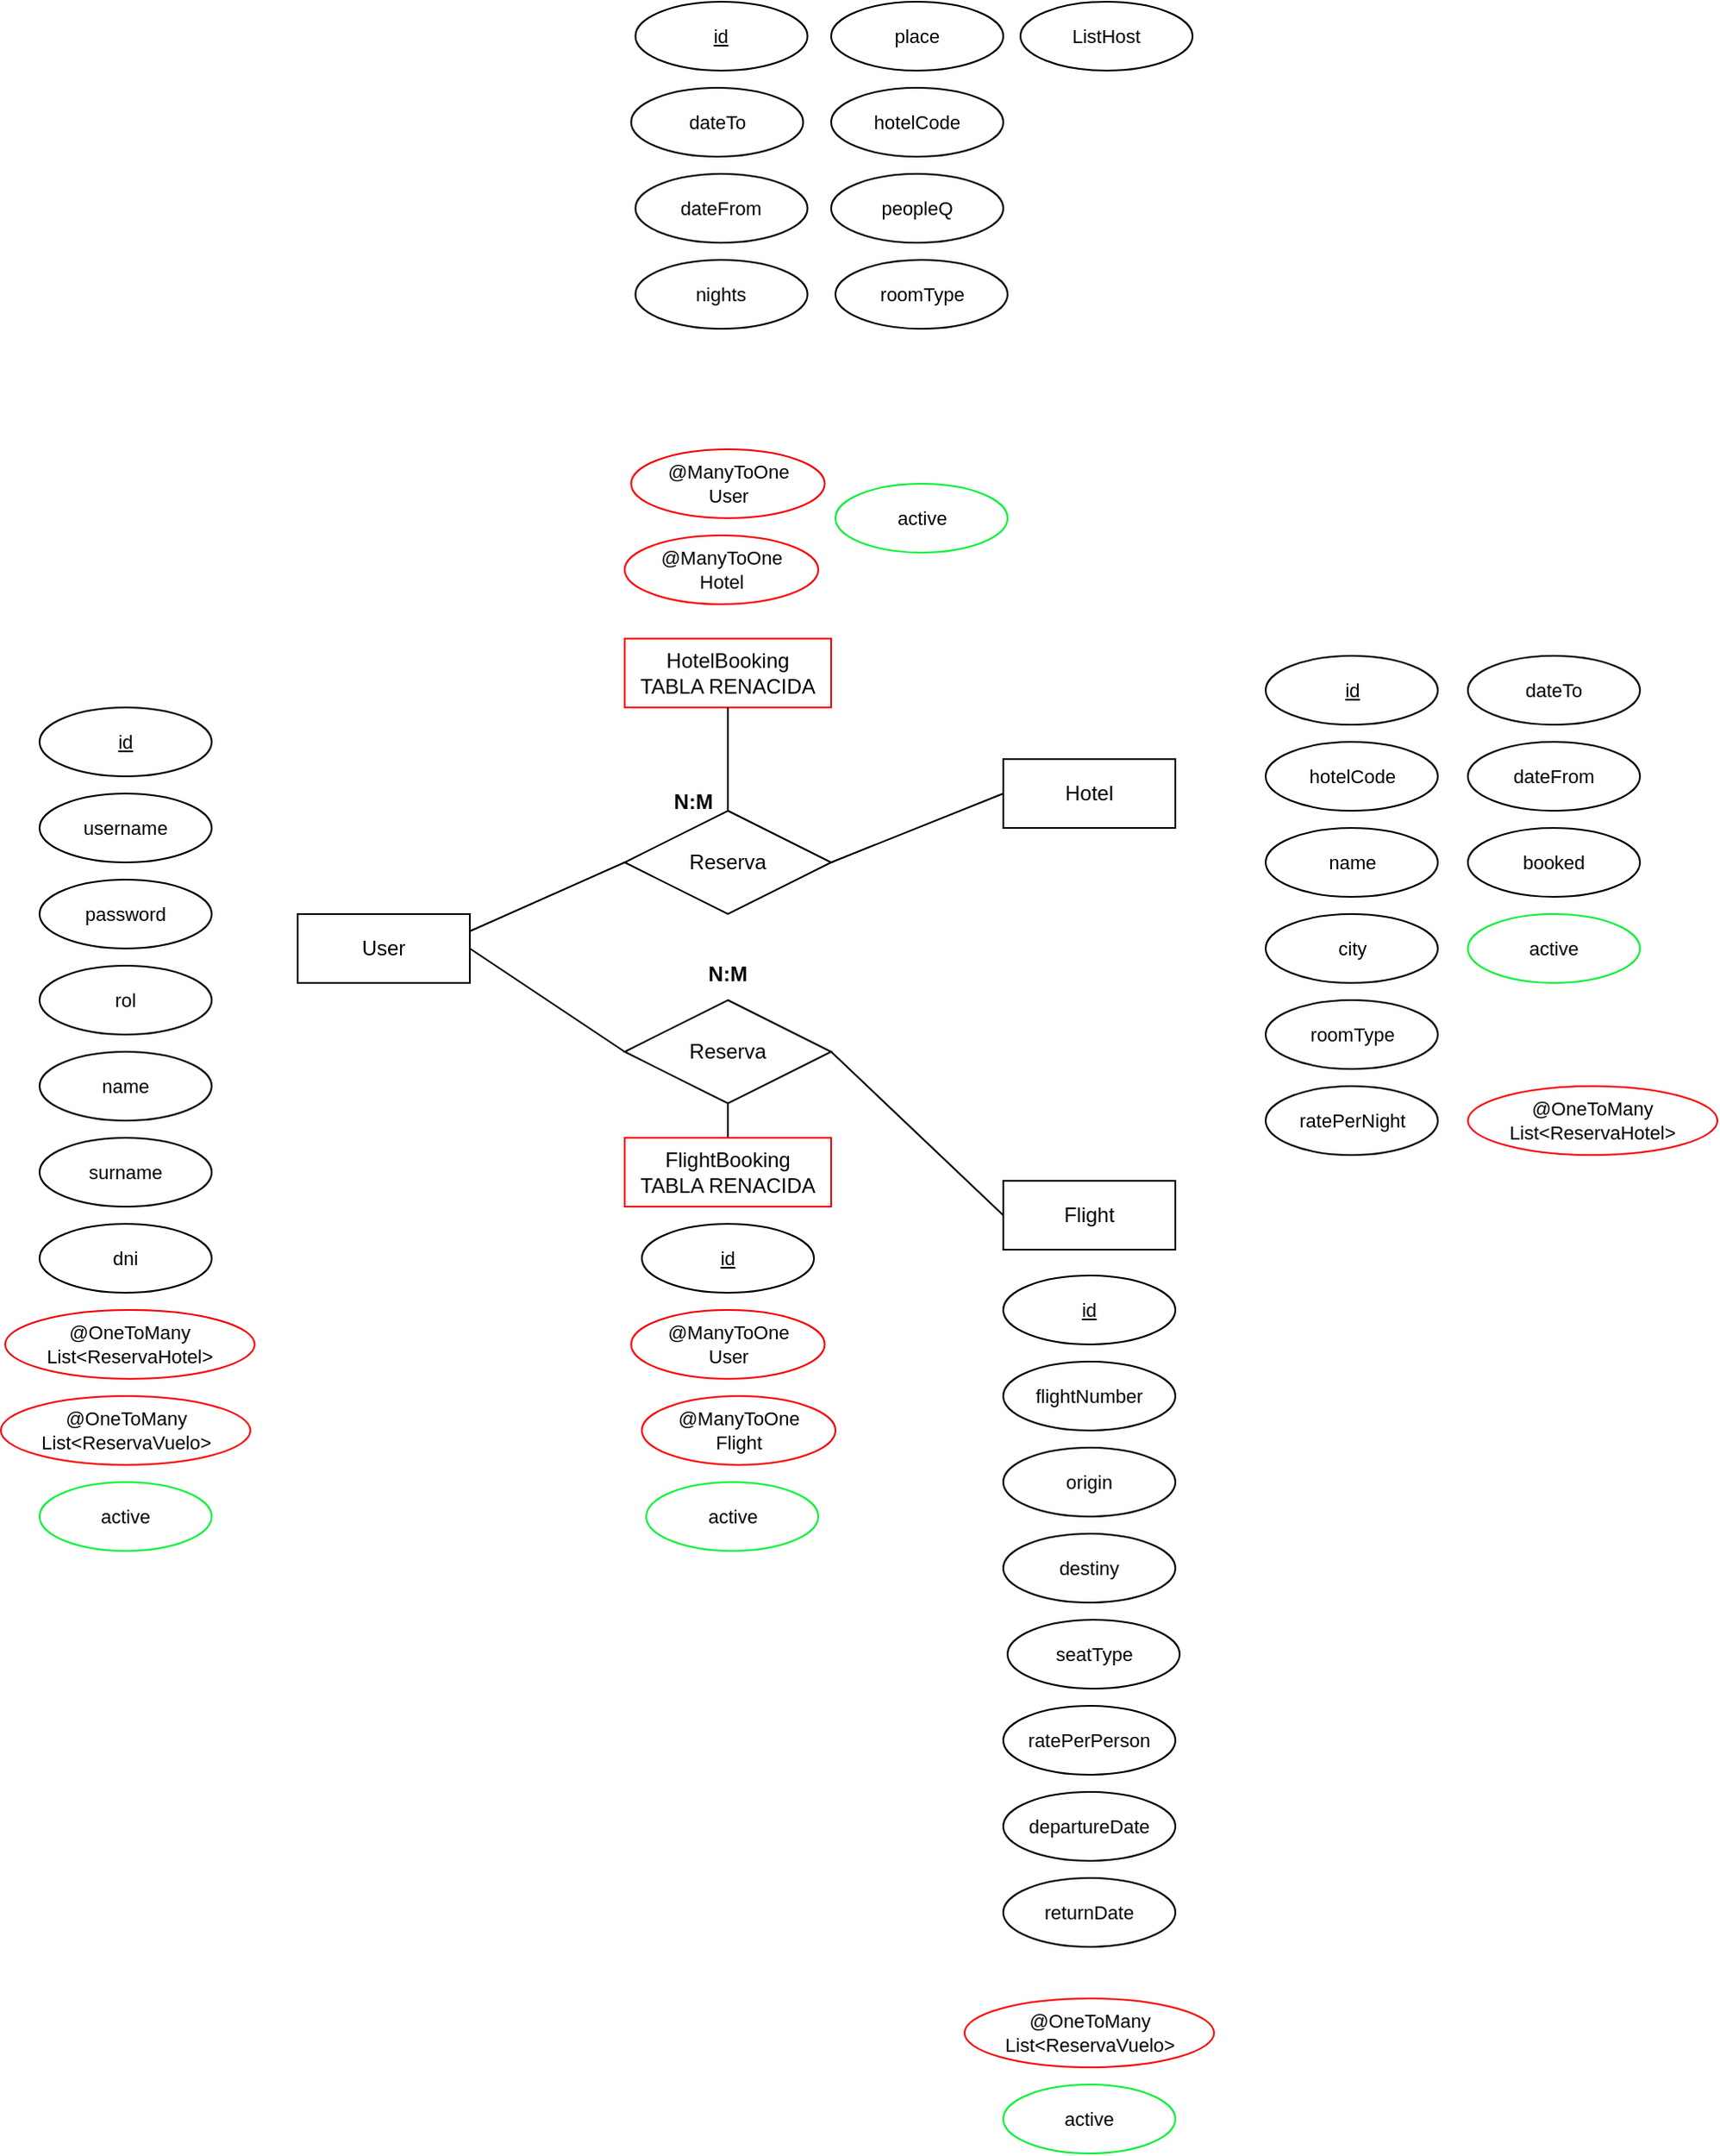 <mxfile version="26.0.9">
  <diagram id="fS7CMY8sqDkm4dX73Nv4" name="Página-1">
    <mxGraphModel dx="1476" dy="1877" grid="1" gridSize="10" guides="1" tooltips="1" connect="1" arrows="1" fold="1" page="1" pageScale="1" pageWidth="827" pageHeight="1169" math="0" shadow="0">
      <root>
        <mxCell id="0" />
        <mxCell id="1" parent="0" />
        <mxCell id="g0PqF9fpZICf6S5GkRbG-11" style="edgeStyle=none;shape=connector;rounded=0;orthogonalLoop=1;jettySize=auto;html=1;exitX=1;exitY=0.5;exitDx=0;exitDy=0;entryX=0;entryY=0.5;entryDx=0;entryDy=0;strokeColor=default;align=center;verticalAlign=middle;fontFamily=Helvetica;fontSize=11;fontColor=default;labelBackgroundColor=default;endArrow=none;" edge="1" parent="1" source="g0PqF9fpZICf6S5GkRbG-1" target="g0PqF9fpZICf6S5GkRbG-4">
          <mxGeometry relative="1" as="geometry" />
        </mxCell>
        <mxCell id="g0PqF9fpZICf6S5GkRbG-1" value="User" style="whiteSpace=wrap;html=1;align=center;" vertex="1" parent="1">
          <mxGeometry x="60" y="390" width="100" height="40" as="geometry" />
        </mxCell>
        <mxCell id="g0PqF9fpZICf6S5GkRbG-12" style="edgeStyle=none;shape=connector;rounded=0;orthogonalLoop=1;jettySize=auto;html=1;exitX=1;exitY=0.5;exitDx=0;exitDy=0;entryX=0;entryY=0.5;entryDx=0;entryDy=0;strokeColor=default;align=center;verticalAlign=middle;fontFamily=Helvetica;fontSize=11;fontColor=default;labelBackgroundColor=default;endArrow=none;" edge="1" parent="1" source="g0PqF9fpZICf6S5GkRbG-2" target="g0PqF9fpZICf6S5GkRbG-3">
          <mxGeometry relative="1" as="geometry" />
        </mxCell>
        <mxCell id="g0PqF9fpZICf6S5GkRbG-2" value="Reserva" style="shape=rhombus;perimeter=rhombusPerimeter;whiteSpace=wrap;html=1;align=center;" vertex="1" parent="1">
          <mxGeometry x="250" y="330" width="120" height="60" as="geometry" />
        </mxCell>
        <mxCell id="g0PqF9fpZICf6S5GkRbG-3" value="Hotel" style="whiteSpace=wrap;html=1;align=center;" vertex="1" parent="1">
          <mxGeometry x="470" y="300" width="100" height="40" as="geometry" />
        </mxCell>
        <mxCell id="g0PqF9fpZICf6S5GkRbG-13" style="edgeStyle=none;shape=connector;rounded=0;orthogonalLoop=1;jettySize=auto;html=1;exitX=1;exitY=0.5;exitDx=0;exitDy=0;entryX=0;entryY=0.5;entryDx=0;entryDy=0;strokeColor=default;align=center;verticalAlign=middle;fontFamily=Helvetica;fontSize=11;fontColor=default;labelBackgroundColor=default;endArrow=none;" edge="1" parent="1" source="g0PqF9fpZICf6S5GkRbG-4" target="g0PqF9fpZICf6S5GkRbG-5">
          <mxGeometry relative="1" as="geometry" />
        </mxCell>
        <mxCell id="g0PqF9fpZICf6S5GkRbG-15" style="edgeStyle=none;shape=connector;rounded=0;orthogonalLoop=1;jettySize=auto;html=1;exitX=0.5;exitY=1;exitDx=0;exitDy=0;entryX=0.5;entryY=0;entryDx=0;entryDy=0;strokeColor=default;align=center;verticalAlign=middle;fontFamily=Helvetica;fontSize=11;fontColor=default;labelBackgroundColor=default;endArrow=none;" edge="1" parent="1" source="g0PqF9fpZICf6S5GkRbG-4" target="g0PqF9fpZICf6S5GkRbG-7">
          <mxGeometry relative="1" as="geometry" />
        </mxCell>
        <mxCell id="g0PqF9fpZICf6S5GkRbG-4" value="Reserva" style="shape=rhombus;perimeter=rhombusPerimeter;whiteSpace=wrap;html=1;align=center;" vertex="1" parent="1">
          <mxGeometry x="250" y="440" width="120" height="60" as="geometry" />
        </mxCell>
        <mxCell id="g0PqF9fpZICf6S5GkRbG-5" value="Flight" style="whiteSpace=wrap;html=1;align=center;" vertex="1" parent="1">
          <mxGeometry x="470" y="545" width="100" height="40" as="geometry" />
        </mxCell>
        <mxCell id="g0PqF9fpZICf6S5GkRbG-6" value="HotelBooking&lt;div&gt;TABLA RENACIDA&lt;/div&gt;" style="whiteSpace=wrap;html=1;align=center;strokeColor=light-dark(#f90101, #ededed);" vertex="1" parent="1">
          <mxGeometry x="250" y="230" width="120" height="40" as="geometry" />
        </mxCell>
        <mxCell id="g0PqF9fpZICf6S5GkRbG-7" value="FlightBooking&lt;div&gt;TABLA RENACIDA&lt;/div&gt;" style="whiteSpace=wrap;html=1;align=center;strokeColor=light-dark(#f90101, #ededed);" vertex="1" parent="1">
          <mxGeometry x="250" y="520" width="120" height="40" as="geometry" />
        </mxCell>
        <mxCell id="g0PqF9fpZICf6S5GkRbG-14" style="edgeStyle=none;shape=connector;rounded=0;orthogonalLoop=1;jettySize=auto;html=1;entryX=0.5;entryY=1;entryDx=0;entryDy=0;strokeColor=default;align=center;verticalAlign=middle;fontFamily=Helvetica;fontSize=11;fontColor=default;labelBackgroundColor=default;endArrow=none;" edge="1" parent="1" source="g0PqF9fpZICf6S5GkRbG-2" target="g0PqF9fpZICf6S5GkRbG-6">
          <mxGeometry relative="1" as="geometry">
            <mxPoint x="350" y="360" as="sourcePoint" />
          </mxGeometry>
        </mxCell>
        <mxCell id="g0PqF9fpZICf6S5GkRbG-9" value="&lt;b&gt;N:M&lt;/b&gt;" style="text;html=1;align=center;verticalAlign=middle;whiteSpace=wrap;rounded=0;" vertex="1" parent="1">
          <mxGeometry x="280" y="410" width="60" height="30" as="geometry" />
        </mxCell>
        <mxCell id="g0PqF9fpZICf6S5GkRbG-10" value="" style="endArrow=none;html=1;rounded=0;exitX=1;exitY=0.25;exitDx=0;exitDy=0;entryX=0;entryY=0.5;entryDx=0;entryDy=0;" edge="1" parent="1" source="g0PqF9fpZICf6S5GkRbG-1" target="g0PqF9fpZICf6S5GkRbG-2">
          <mxGeometry width="50" height="50" relative="1" as="geometry">
            <mxPoint x="310" y="390" as="sourcePoint" />
            <mxPoint x="360" y="340" as="targetPoint" />
          </mxGeometry>
        </mxCell>
        <mxCell id="g0PqF9fpZICf6S5GkRbG-16" value="&lt;b&gt;N:M&lt;/b&gt;" style="text;html=1;align=center;verticalAlign=middle;whiteSpace=wrap;rounded=0;" vertex="1" parent="1">
          <mxGeometry x="260" y="310" width="60" height="30" as="geometry" />
        </mxCell>
        <mxCell id="g0PqF9fpZICf6S5GkRbG-17" value="id" style="ellipse;whiteSpace=wrap;html=1;align=center;fontStyle=4;fontFamily=Helvetica;fontSize=11;fontColor=default;labelBackgroundColor=default;" vertex="1" parent="1">
          <mxGeometry x="470" y="600" width="100" height="40" as="geometry" />
        </mxCell>
        <mxCell id="g0PqF9fpZICf6S5GkRbG-18" value="id" style="ellipse;whiteSpace=wrap;html=1;align=center;fontStyle=4;fontFamily=Helvetica;fontSize=11;fontColor=default;labelBackgroundColor=default;" vertex="1" parent="1">
          <mxGeometry x="256.25" y="-140" width="100" height="40" as="geometry" />
        </mxCell>
        <mxCell id="g0PqF9fpZICf6S5GkRbG-19" value="id" style="ellipse;whiteSpace=wrap;html=1;align=center;fontStyle=4;fontFamily=Helvetica;fontSize=11;fontColor=default;labelBackgroundColor=default;" vertex="1" parent="1">
          <mxGeometry x="260" y="570" width="100" height="40" as="geometry" />
        </mxCell>
        <mxCell id="g0PqF9fpZICf6S5GkRbG-20" value="id" style="ellipse;whiteSpace=wrap;html=1;align=center;fontStyle=4;fontFamily=Helvetica;fontSize=11;fontColor=default;labelBackgroundColor=default;" vertex="1" parent="1">
          <mxGeometry x="622.5" y="240" width="100" height="40" as="geometry" />
        </mxCell>
        <mxCell id="g0PqF9fpZICf6S5GkRbG-21" value="id" style="ellipse;whiteSpace=wrap;html=1;align=center;fontStyle=4;fontFamily=Helvetica;fontSize=11;fontColor=default;labelBackgroundColor=default;" vertex="1" parent="1">
          <mxGeometry x="-90" y="270" width="100" height="40" as="geometry" />
        </mxCell>
        <mxCell id="g0PqF9fpZICf6S5GkRbG-22" value="username" style="ellipse;whiteSpace=wrap;html=1;align=center;fontFamily=Helvetica;fontSize=11;fontColor=default;labelBackgroundColor=default;" vertex="1" parent="1">
          <mxGeometry x="-90" y="320" width="100" height="40" as="geometry" />
        </mxCell>
        <mxCell id="g0PqF9fpZICf6S5GkRbG-23" value="password" style="ellipse;whiteSpace=wrap;html=1;align=center;fontFamily=Helvetica;fontSize=11;fontColor=default;labelBackgroundColor=default;" vertex="1" parent="1">
          <mxGeometry x="-90" y="370" width="100" height="40" as="geometry" />
        </mxCell>
        <mxCell id="g0PqF9fpZICf6S5GkRbG-24" value="rol" style="ellipse;whiteSpace=wrap;html=1;align=center;fontFamily=Helvetica;fontSize=11;fontColor=default;labelBackgroundColor=default;" vertex="1" parent="1">
          <mxGeometry x="-90" y="420" width="100" height="40" as="geometry" />
        </mxCell>
        <mxCell id="g0PqF9fpZICf6S5GkRbG-25" value="@OneToMany&lt;div&gt;List&amp;lt;ReservaHotel&amp;gt;&lt;/div&gt;" style="ellipse;whiteSpace=wrap;html=1;align=center;fontFamily=Helvetica;fontSize=11;fontColor=default;labelBackgroundColor=default;strokeColor=light-dark(#f90101, #ededed);" vertex="1" parent="1">
          <mxGeometry x="-110" y="620" width="145" height="40" as="geometry" />
        </mxCell>
        <mxCell id="g0PqF9fpZICf6S5GkRbG-26" value="@OneToMany&lt;div&gt;List&amp;lt;ReservaVuelo&amp;gt;&lt;/div&gt;" style="ellipse;whiteSpace=wrap;html=1;align=center;fontFamily=Helvetica;fontSize=11;fontColor=default;labelBackgroundColor=default;strokeColor=light-dark(#fa0000, #ededed);" vertex="1" parent="1">
          <mxGeometry x="-112.5" y="670" width="145" height="40" as="geometry" />
        </mxCell>
        <mxCell id="g0PqF9fpZICf6S5GkRbG-27" value="@OneToMany&lt;div&gt;List&amp;lt;ReservaHotel&amp;gt;&lt;/div&gt;" style="ellipse;whiteSpace=wrap;html=1;align=center;fontFamily=Helvetica;fontSize=11;fontColor=default;labelBackgroundColor=default;strokeColor=light-dark(#f90101, #ededed);" vertex="1" parent="1">
          <mxGeometry x="740" y="490" width="145" height="40" as="geometry" />
        </mxCell>
        <mxCell id="g0PqF9fpZICf6S5GkRbG-28" value="@OneToMany&lt;div&gt;List&amp;lt;ReservaVuelo&amp;gt;&lt;/div&gt;" style="ellipse;whiteSpace=wrap;html=1;align=center;fontFamily=Helvetica;fontSize=11;fontColor=default;labelBackgroundColor=default;strokeColor=light-dark(#fa0000, #ededed);" vertex="1" parent="1">
          <mxGeometry x="447.5" y="1020" width="145" height="40" as="geometry" />
        </mxCell>
        <mxCell id="g0PqF9fpZICf6S5GkRbG-30" value="@ManyToOne&lt;div&gt;User&lt;/div&gt;" style="ellipse;whiteSpace=wrap;html=1;align=center;fontFamily=Helvetica;fontSize=11;fontColor=default;labelBackgroundColor=default;strokeColor=light-dark(#fa0000, #ededed);" vertex="1" parent="1">
          <mxGeometry x="253.75" y="120" width="112.5" height="40" as="geometry" />
        </mxCell>
        <mxCell id="g0PqF9fpZICf6S5GkRbG-31" value="@ManyToOne&lt;div&gt;Hotel&lt;/div&gt;" style="ellipse;whiteSpace=wrap;html=1;align=center;fontFamily=Helvetica;fontSize=11;fontColor=default;labelBackgroundColor=default;strokeColor=light-dark(#fa0000, #ededed);" vertex="1" parent="1">
          <mxGeometry x="250" y="170" width="112.5" height="40" as="geometry" />
        </mxCell>
        <mxCell id="g0PqF9fpZICf6S5GkRbG-32" value="@ManyToOne&lt;div&gt;User&lt;/div&gt;" style="ellipse;whiteSpace=wrap;html=1;align=center;fontFamily=Helvetica;fontSize=11;fontColor=default;labelBackgroundColor=default;strokeColor=light-dark(#fa0000, #ededed);" vertex="1" parent="1">
          <mxGeometry x="253.75" y="620" width="112.5" height="40" as="geometry" />
        </mxCell>
        <mxCell id="g0PqF9fpZICf6S5GkRbG-33" value="@ManyToOne&lt;div&gt;Flight&lt;/div&gt;" style="ellipse;whiteSpace=wrap;html=1;align=center;fontFamily=Helvetica;fontSize=11;fontColor=default;labelBackgroundColor=default;strokeColor=light-dark(#fa0000, #ededed);" vertex="1" parent="1">
          <mxGeometry x="260" y="670" width="112.5" height="40" as="geometry" />
        </mxCell>
        <mxCell id="g0PqF9fpZICf6S5GkRbG-34" value="dateFrom" style="ellipse;whiteSpace=wrap;html=1;align=center;fontFamily=Helvetica;fontSize=11;fontColor=default;labelBackgroundColor=default;" vertex="1" parent="1">
          <mxGeometry x="256.25" y="-40" width="100" height="40" as="geometry" />
        </mxCell>
        <mxCell id="g0PqF9fpZICf6S5GkRbG-35" value="dateTo" style="ellipse;whiteSpace=wrap;html=1;align=center;fontFamily=Helvetica;fontSize=11;fontColor=default;labelBackgroundColor=default;" vertex="1" parent="1">
          <mxGeometry x="253.75" y="-90" width="100" height="40" as="geometry" />
        </mxCell>
        <mxCell id="g0PqF9fpZICf6S5GkRbG-36" value="nights" style="ellipse;whiteSpace=wrap;html=1;align=center;fontFamily=Helvetica;fontSize=11;fontColor=default;labelBackgroundColor=default;" vertex="1" parent="1">
          <mxGeometry x="256.25" y="10" width="100" height="40" as="geometry" />
        </mxCell>
        <mxCell id="g0PqF9fpZICf6S5GkRbG-37" value="place" style="ellipse;whiteSpace=wrap;html=1;align=center;fontFamily=Helvetica;fontSize=11;fontColor=default;labelBackgroundColor=default;" vertex="1" parent="1">
          <mxGeometry x="370" y="-140" width="100" height="40" as="geometry" />
        </mxCell>
        <mxCell id="g0PqF9fpZICf6S5GkRbG-38" value="hotelCode" style="ellipse;whiteSpace=wrap;html=1;align=center;fontFamily=Helvetica;fontSize=11;fontColor=default;labelBackgroundColor=default;" vertex="1" parent="1">
          <mxGeometry x="370" y="-90" width="100" height="40" as="geometry" />
        </mxCell>
        <mxCell id="g0PqF9fpZICf6S5GkRbG-39" value="peopleQ" style="ellipse;whiteSpace=wrap;html=1;align=center;fontFamily=Helvetica;fontSize=11;fontColor=default;labelBackgroundColor=default;" vertex="1" parent="1">
          <mxGeometry x="370" y="-40" width="100" height="40" as="geometry" />
        </mxCell>
        <mxCell id="g0PqF9fpZICf6S5GkRbG-40" value="roomType" style="ellipse;whiteSpace=wrap;html=1;align=center;fontFamily=Helvetica;fontSize=11;fontColor=default;labelBackgroundColor=default;" vertex="1" parent="1">
          <mxGeometry x="622.5" y="440" width="100" height="40" as="geometry" />
        </mxCell>
        <mxCell id="g0PqF9fpZICf6S5GkRbG-43" value="hotelCode" style="ellipse;whiteSpace=wrap;html=1;align=center;fontFamily=Helvetica;fontSize=11;fontColor=default;labelBackgroundColor=default;" vertex="1" parent="1">
          <mxGeometry x="622.5" y="290" width="100" height="40" as="geometry" />
        </mxCell>
        <mxCell id="g0PqF9fpZICf6S5GkRbG-44" value="name" style="ellipse;whiteSpace=wrap;html=1;align=center;fontFamily=Helvetica;fontSize=11;fontColor=default;labelBackgroundColor=default;" vertex="1" parent="1">
          <mxGeometry x="622.5" y="340" width="100" height="40" as="geometry" />
        </mxCell>
        <mxCell id="g0PqF9fpZICf6S5GkRbG-45" value="city" style="ellipse;whiteSpace=wrap;html=1;align=center;fontFamily=Helvetica;fontSize=11;fontColor=default;labelBackgroundColor=default;" vertex="1" parent="1">
          <mxGeometry x="622.5" y="390" width="100" height="40" as="geometry" />
        </mxCell>
        <mxCell id="g0PqF9fpZICf6S5GkRbG-46" value="ratePerNight" style="ellipse;whiteSpace=wrap;html=1;align=center;fontFamily=Helvetica;fontSize=11;fontColor=default;labelBackgroundColor=default;" vertex="1" parent="1">
          <mxGeometry x="622.5" y="490" width="100" height="40" as="geometry" />
        </mxCell>
        <mxCell id="g0PqF9fpZICf6S5GkRbG-47" value="roomType" style="ellipse;whiteSpace=wrap;html=1;align=center;fontFamily=Helvetica;fontSize=11;fontColor=default;labelBackgroundColor=default;" vertex="1" parent="1">
          <mxGeometry x="372.5" y="10" width="100" height="40" as="geometry" />
        </mxCell>
        <mxCell id="g0PqF9fpZICf6S5GkRbG-48" value="ListHost" style="ellipse;whiteSpace=wrap;html=1;align=center;fontFamily=Helvetica;fontSize=11;fontColor=default;labelBackgroundColor=default;" vertex="1" parent="1">
          <mxGeometry x="480" y="-140" width="100" height="40" as="geometry" />
        </mxCell>
        <mxCell id="g0PqF9fpZICf6S5GkRbG-49" value="dateTo" style="ellipse;whiteSpace=wrap;html=1;align=center;fontFamily=Helvetica;fontSize=11;fontColor=default;labelBackgroundColor=default;" vertex="1" parent="1">
          <mxGeometry x="740" y="240" width="100" height="40" as="geometry" />
        </mxCell>
        <mxCell id="g0PqF9fpZICf6S5GkRbG-50" value="dateFrom" style="ellipse;whiteSpace=wrap;html=1;align=center;fontFamily=Helvetica;fontSize=11;fontColor=default;labelBackgroundColor=default;" vertex="1" parent="1">
          <mxGeometry x="740" y="290" width="100" height="40" as="geometry" />
        </mxCell>
        <mxCell id="g0PqF9fpZICf6S5GkRbG-51" value="booked" style="ellipse;whiteSpace=wrap;html=1;align=center;fontFamily=Helvetica;fontSize=11;fontColor=default;labelBackgroundColor=default;" vertex="1" parent="1">
          <mxGeometry x="740" y="340" width="100" height="40" as="geometry" />
        </mxCell>
        <mxCell id="g0PqF9fpZICf6S5GkRbG-52" value="active" style="ellipse;whiteSpace=wrap;html=1;align=center;fontFamily=Helvetica;fontSize=11;fontColor=default;labelBackgroundColor=default;strokeColor=light-dark(#09f137, #ededed);" vertex="1" parent="1">
          <mxGeometry x="740" y="390" width="100" height="40" as="geometry" />
        </mxCell>
        <mxCell id="g0PqF9fpZICf6S5GkRbG-53" value="active" style="ellipse;whiteSpace=wrap;html=1;align=center;fontFamily=Helvetica;fontSize=11;fontColor=default;labelBackgroundColor=default;strokeColor=light-dark(#09f137, #ededed);" vertex="1" parent="1">
          <mxGeometry x="470" y="1070" width="100" height="40" as="geometry" />
        </mxCell>
        <mxCell id="g0PqF9fpZICf6S5GkRbG-54" value="active" style="ellipse;whiteSpace=wrap;html=1;align=center;fontFamily=Helvetica;fontSize=11;fontColor=default;labelBackgroundColor=default;strokeColor=light-dark(#09f137, #ededed);" vertex="1" parent="1">
          <mxGeometry x="-90" y="720" width="100" height="40" as="geometry" />
        </mxCell>
        <mxCell id="g0PqF9fpZICf6S5GkRbG-55" value="active" style="ellipse;whiteSpace=wrap;html=1;align=center;fontFamily=Helvetica;fontSize=11;fontColor=default;labelBackgroundColor=default;strokeColor=light-dark(#09f137, #ededed);" vertex="1" parent="1">
          <mxGeometry x="262.5" y="720" width="100" height="40" as="geometry" />
        </mxCell>
        <mxCell id="g0PqF9fpZICf6S5GkRbG-56" value="active" style="ellipse;whiteSpace=wrap;html=1;align=center;fontFamily=Helvetica;fontSize=11;fontColor=default;labelBackgroundColor=default;strokeColor=light-dark(#09f137, #ededed);" vertex="1" parent="1">
          <mxGeometry x="372.5" y="140" width="100" height="40" as="geometry" />
        </mxCell>
        <mxCell id="g0PqF9fpZICf6S5GkRbG-57" value="flightNumber" style="ellipse;whiteSpace=wrap;html=1;align=center;fontFamily=Helvetica;fontSize=11;fontColor=default;labelBackgroundColor=default;" vertex="1" parent="1">
          <mxGeometry x="470" y="650" width="100" height="40" as="geometry" />
        </mxCell>
        <mxCell id="g0PqF9fpZICf6S5GkRbG-58" value="origin" style="ellipse;whiteSpace=wrap;html=1;align=center;fontFamily=Helvetica;fontSize=11;fontColor=default;labelBackgroundColor=default;" vertex="1" parent="1">
          <mxGeometry x="470" y="700" width="100" height="40" as="geometry" />
        </mxCell>
        <mxCell id="g0PqF9fpZICf6S5GkRbG-59" value="destiny" style="ellipse;whiteSpace=wrap;html=1;align=center;fontFamily=Helvetica;fontSize=11;fontColor=default;labelBackgroundColor=default;" vertex="1" parent="1">
          <mxGeometry x="470" y="750" width="100" height="40" as="geometry" />
        </mxCell>
        <mxCell id="g0PqF9fpZICf6S5GkRbG-60" value="seatType" style="ellipse;whiteSpace=wrap;html=1;align=center;fontFamily=Helvetica;fontSize=11;fontColor=default;labelBackgroundColor=default;" vertex="1" parent="1">
          <mxGeometry x="472.5" y="800" width="100" height="40" as="geometry" />
        </mxCell>
        <mxCell id="g0PqF9fpZICf6S5GkRbG-61" value="ratePerPerson" style="ellipse;whiteSpace=wrap;html=1;align=center;fontFamily=Helvetica;fontSize=11;fontColor=default;labelBackgroundColor=default;" vertex="1" parent="1">
          <mxGeometry x="470" y="850" width="100" height="40" as="geometry" />
        </mxCell>
        <mxCell id="g0PqF9fpZICf6S5GkRbG-62" value="departureDate" style="ellipse;whiteSpace=wrap;html=1;align=center;fontFamily=Helvetica;fontSize=11;fontColor=default;labelBackgroundColor=default;" vertex="1" parent="1">
          <mxGeometry x="470" y="900" width="100" height="40" as="geometry" />
        </mxCell>
        <mxCell id="g0PqF9fpZICf6S5GkRbG-63" value="returnDate" style="ellipse;whiteSpace=wrap;html=1;align=center;fontFamily=Helvetica;fontSize=11;fontColor=default;labelBackgroundColor=default;" vertex="1" parent="1">
          <mxGeometry x="470" y="950" width="100" height="40" as="geometry" />
        </mxCell>
        <mxCell id="g0PqF9fpZICf6S5GkRbG-64" value="name" style="ellipse;whiteSpace=wrap;html=1;align=center;fontFamily=Helvetica;fontSize=11;fontColor=default;labelBackgroundColor=default;" vertex="1" parent="1">
          <mxGeometry x="-90" y="470" width="100" height="40" as="geometry" />
        </mxCell>
        <mxCell id="g0PqF9fpZICf6S5GkRbG-65" value="surname" style="ellipse;whiteSpace=wrap;html=1;align=center;fontFamily=Helvetica;fontSize=11;fontColor=default;labelBackgroundColor=default;" vertex="1" parent="1">
          <mxGeometry x="-90" y="520" width="100" height="40" as="geometry" />
        </mxCell>
        <mxCell id="g0PqF9fpZICf6S5GkRbG-66" value="dni" style="ellipse;whiteSpace=wrap;html=1;align=center;fontFamily=Helvetica;fontSize=11;fontColor=default;labelBackgroundColor=default;" vertex="1" parent="1">
          <mxGeometry x="-90" y="570" width="100" height="40" as="geometry" />
        </mxCell>
      </root>
    </mxGraphModel>
  </diagram>
</mxfile>
